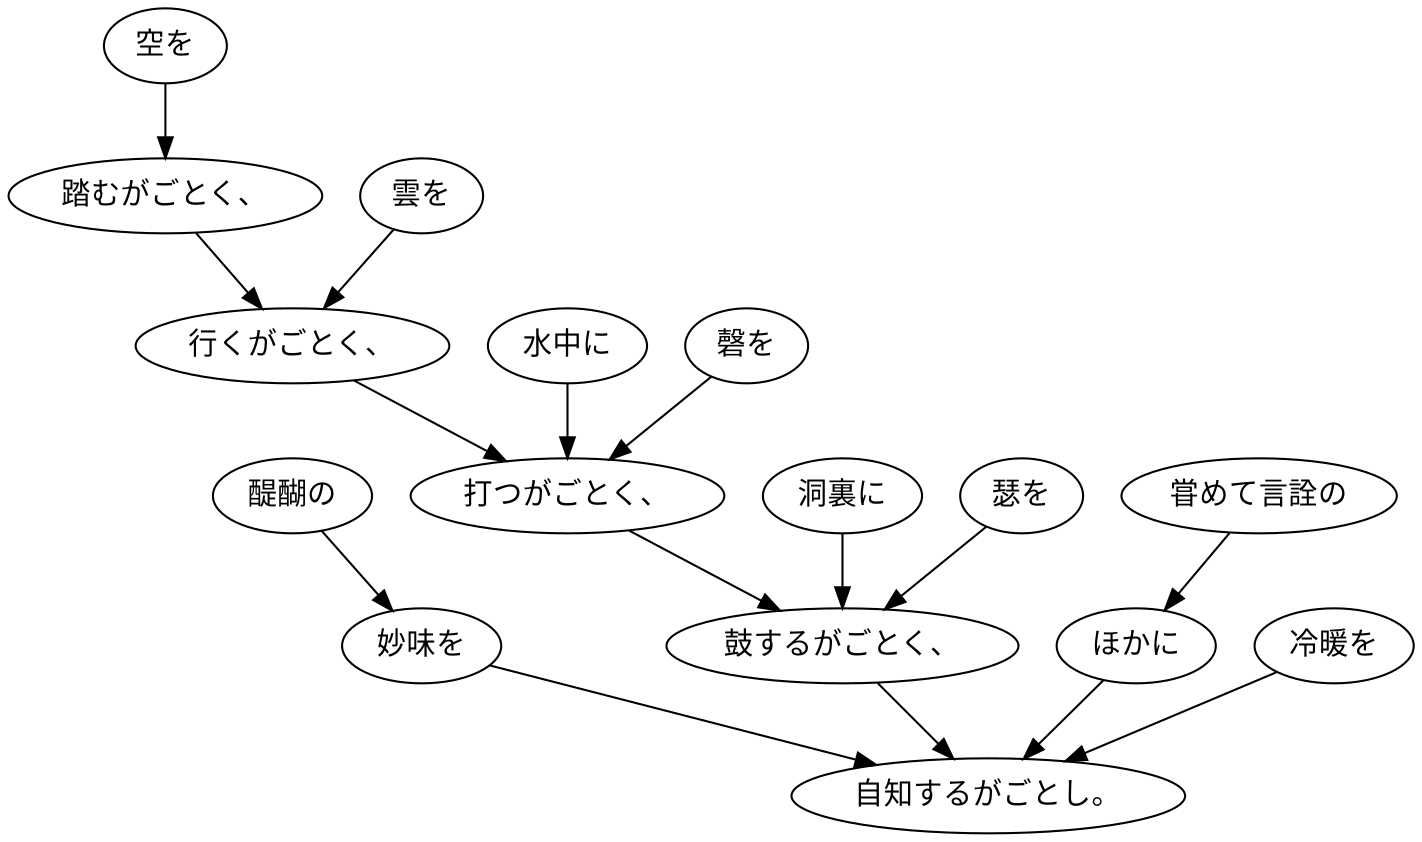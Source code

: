digraph graph1837 {
	node0 [label="空を"];
	node1 [label="踏むがごとく、"];
	node2 [label="雲を"];
	node3 [label="行くがごとく、"];
	node4 [label="水中に"];
	node5 [label="磬を"];
	node6 [label="打つがごとく、"];
	node7 [label="洞裏に"];
	node8 [label="瑟を"];
	node9 [label="鼓するがごとく、"];
	node10 [label="醍醐の"];
	node11 [label="妙味を"];
	node12 [label="甞めて言詮の"];
	node13 [label="ほかに"];
	node14 [label="冷暖を"];
	node15 [label="自知するがごとし。"];
	node0 -> node1;
	node1 -> node3;
	node2 -> node3;
	node3 -> node6;
	node4 -> node6;
	node5 -> node6;
	node6 -> node9;
	node7 -> node9;
	node8 -> node9;
	node9 -> node15;
	node10 -> node11;
	node11 -> node15;
	node12 -> node13;
	node13 -> node15;
	node14 -> node15;
}

